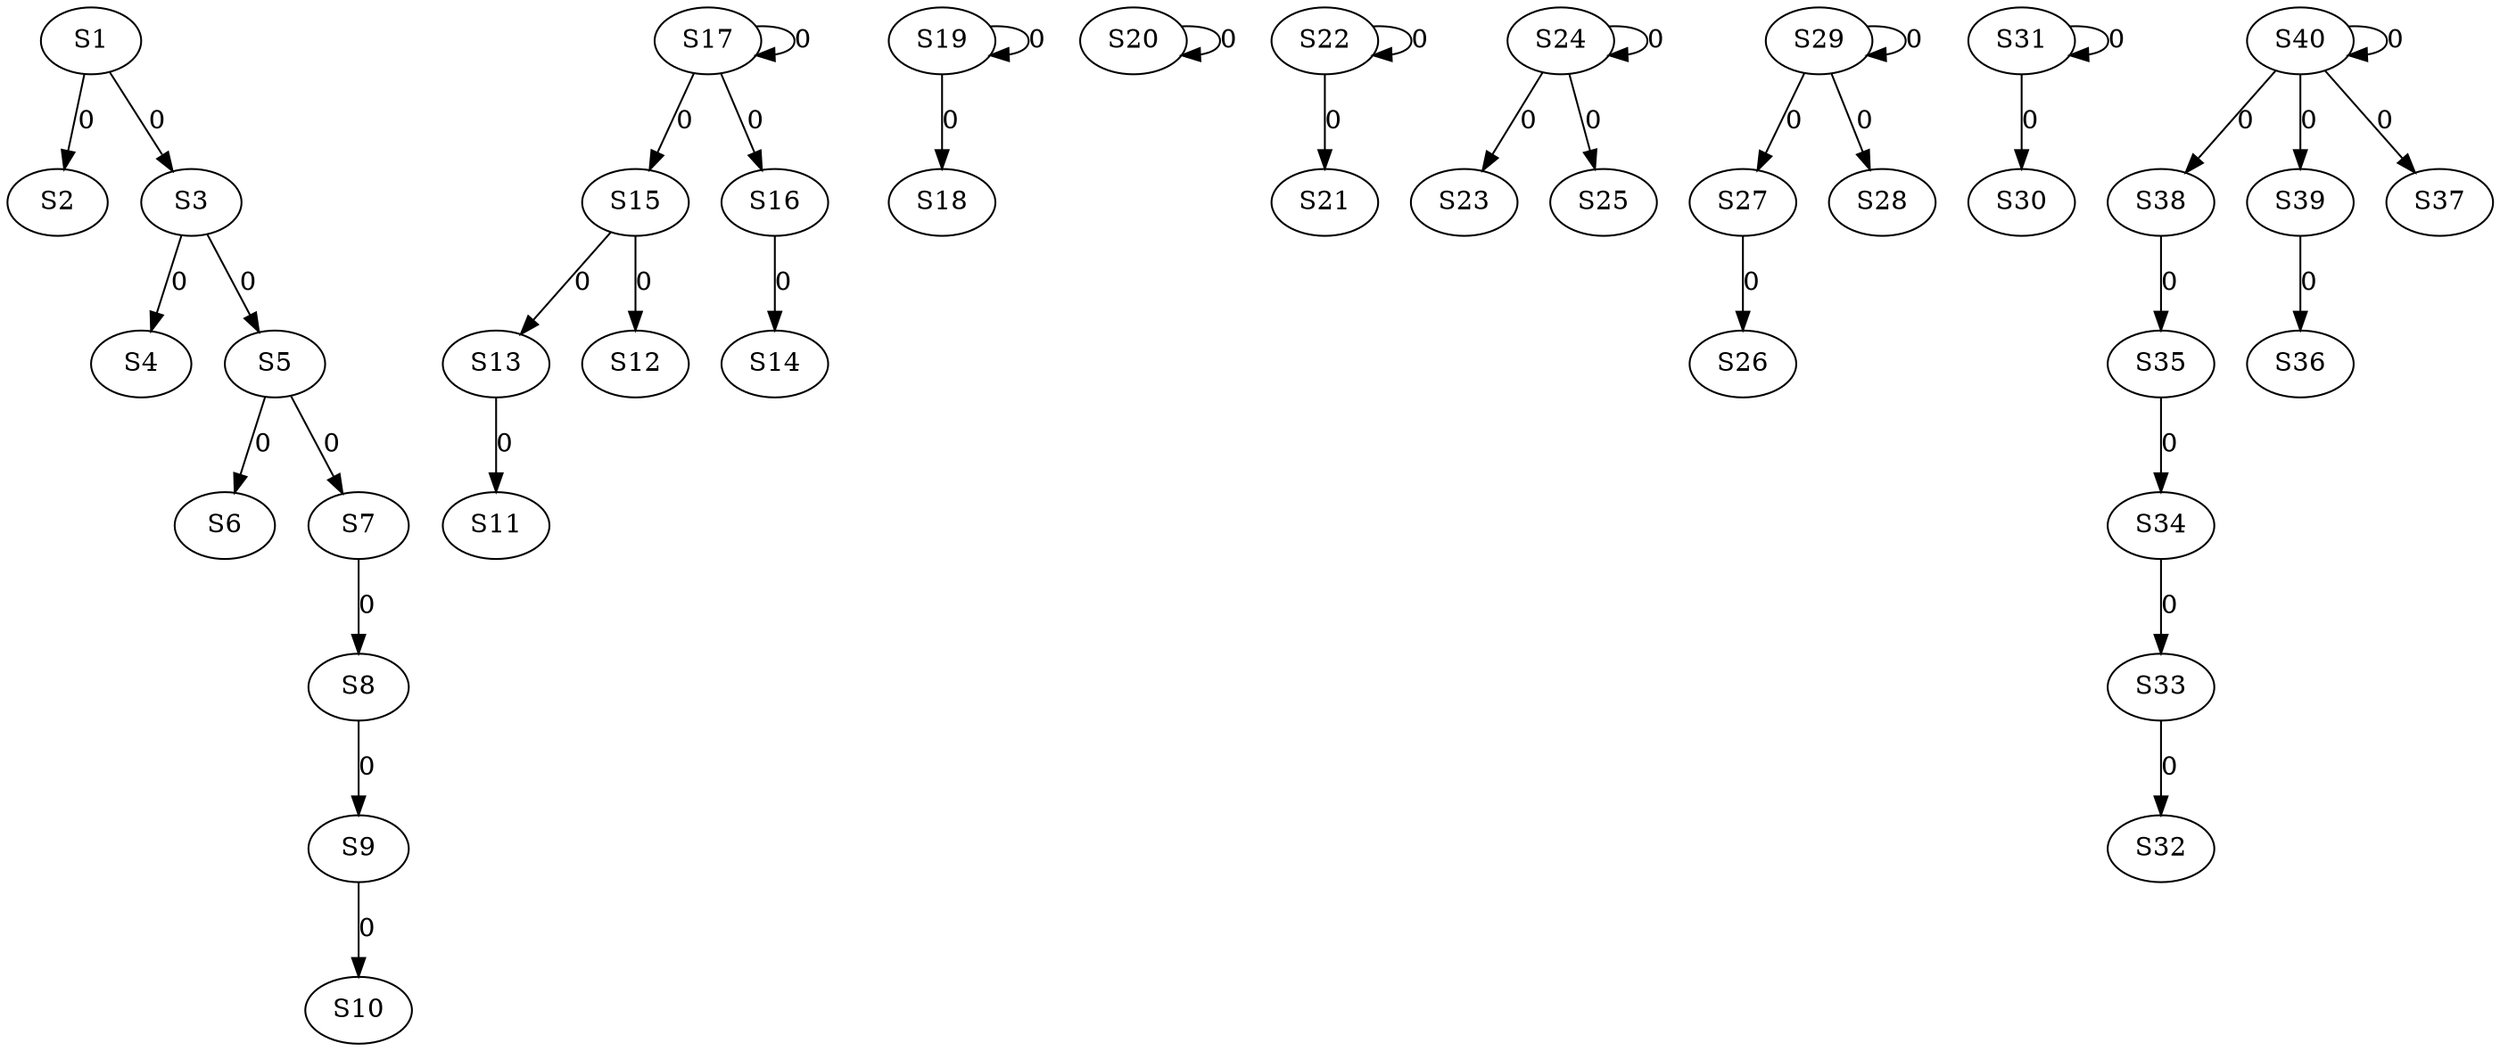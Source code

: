 strict digraph {
	S1 -> S2 [ label = 0 ];
	S1 -> S3 [ label = 0 ];
	S3 -> S4 [ label = 0 ];
	S3 -> S5 [ label = 0 ];
	S5 -> S6 [ label = 0 ];
	S5 -> S7 [ label = 0 ];
	S7 -> S8 [ label = 0 ];
	S8 -> S9 [ label = 0 ];
	S9 -> S10 [ label = 0 ];
	S13 -> S11 [ label = 0 ];
	S15 -> S12 [ label = 0 ];
	S15 -> S13 [ label = 0 ];
	S16 -> S14 [ label = 0 ];
	S17 -> S15 [ label = 0 ];
	S17 -> S16 [ label = 0 ];
	S17 -> S17 [ label = 0 ];
	S19 -> S18 [ label = 0 ];
	S19 -> S19 [ label = 0 ];
	S20 -> S20 [ label = 0 ];
	S22 -> S21 [ label = 0 ];
	S22 -> S22 [ label = 0 ];
	S24 -> S23 [ label = 0 ];
	S24 -> S24 [ label = 0 ];
	S24 -> S25 [ label = 0 ];
	S27 -> S26 [ label = 0 ];
	S29 -> S27 [ label = 0 ];
	S29 -> S28 [ label = 0 ];
	S29 -> S29 [ label = 0 ];
	S31 -> S30 [ label = 0 ];
	S31 -> S31 [ label = 0 ];
	S33 -> S32 [ label = 0 ];
	S34 -> S33 [ label = 0 ];
	S35 -> S34 [ label = 0 ];
	S38 -> S35 [ label = 0 ];
	S39 -> S36 [ label = 0 ];
	S40 -> S37 [ label = 0 ];
	S40 -> S38 [ label = 0 ];
	S40 -> S39 [ label = 0 ];
	S40 -> S40 [ label = 0 ];
}